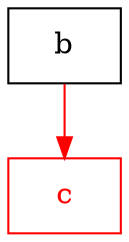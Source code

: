 /* Generated by GvGen v.1.0 (https://www.github.com/stricaud/gvgen) */

digraph G {
compound=true;
   node1 [shape="rectangle",label="b"];
   node2 [shape="rectangle",label="c",color="#ff0000",fontcolor="#ff0000"];
node1->node2 [color="#ff0000"];
}
